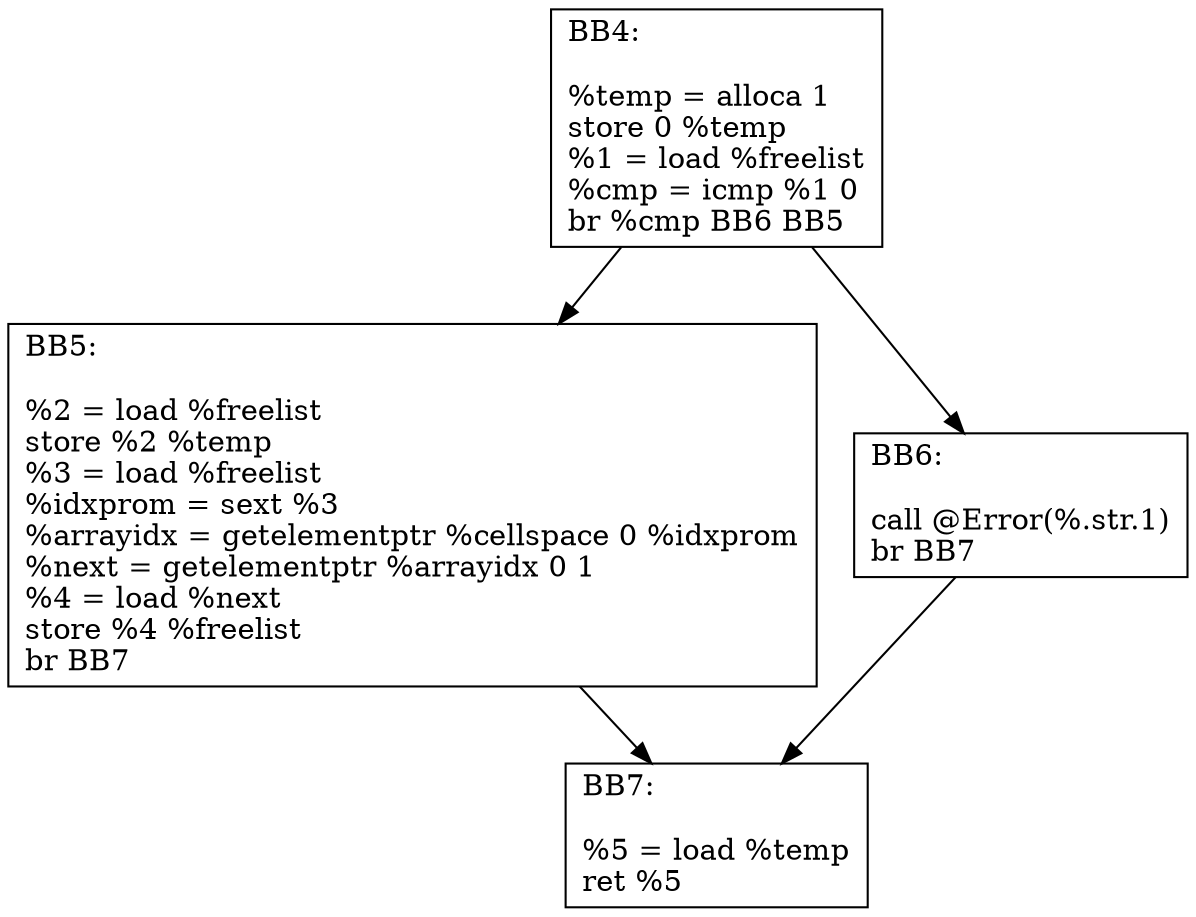 digraph "CFG for 'Getelement' function" {
BB4 [shape=record, label="{BB4:\l\l
%temp = alloca 1\l
store 0 %temp\l
%1 = load %freelist\l
%cmp = icmp %1 0\l
br %cmp BB6 BB5\l
}"];
BB4 -> BB5
BB4 -> BB6
BB5 [shape=record, label="{BB5:\l\l
%2 = load %freelist\l
store %2 %temp\l
%3 = load %freelist\l
%idxprom = sext %3\l
%arrayidx = getelementptr %cellspace 0 %idxprom\l
%next = getelementptr %arrayidx 0 1\l
%4 = load %next\l
store %4 %freelist\l
br BB7\l
}"];
BB5 -> BB7
BB6 [shape=record, label="{BB6:\l\l
call @Error(%.str.1)\lbr BB7\l
}"];
BB6 -> BB7
BB7 [shape=record, label="{BB7:\l\l
%5 = load %temp\l
ret %5\l
}"];
}
